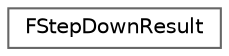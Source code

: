 digraph "Graphical Class Hierarchy"
{
 // INTERACTIVE_SVG=YES
 // LATEX_PDF_SIZE
  bgcolor="transparent";
  edge [fontname=Helvetica,fontsize=10,labelfontname=Helvetica,labelfontsize=10];
  node [fontname=Helvetica,fontsize=10,shape=box,height=0.2,width=0.4];
  rankdir="LR";
  Node0 [id="Node000000",label="FStepDownResult",height=0.2,width=0.4,color="grey40", fillcolor="white", style="filled",URL="$dd/d0a/structFStepDownResult.html",tooltip="Struct updated by StepUp() to return result of final step down, if applicable."];
}
